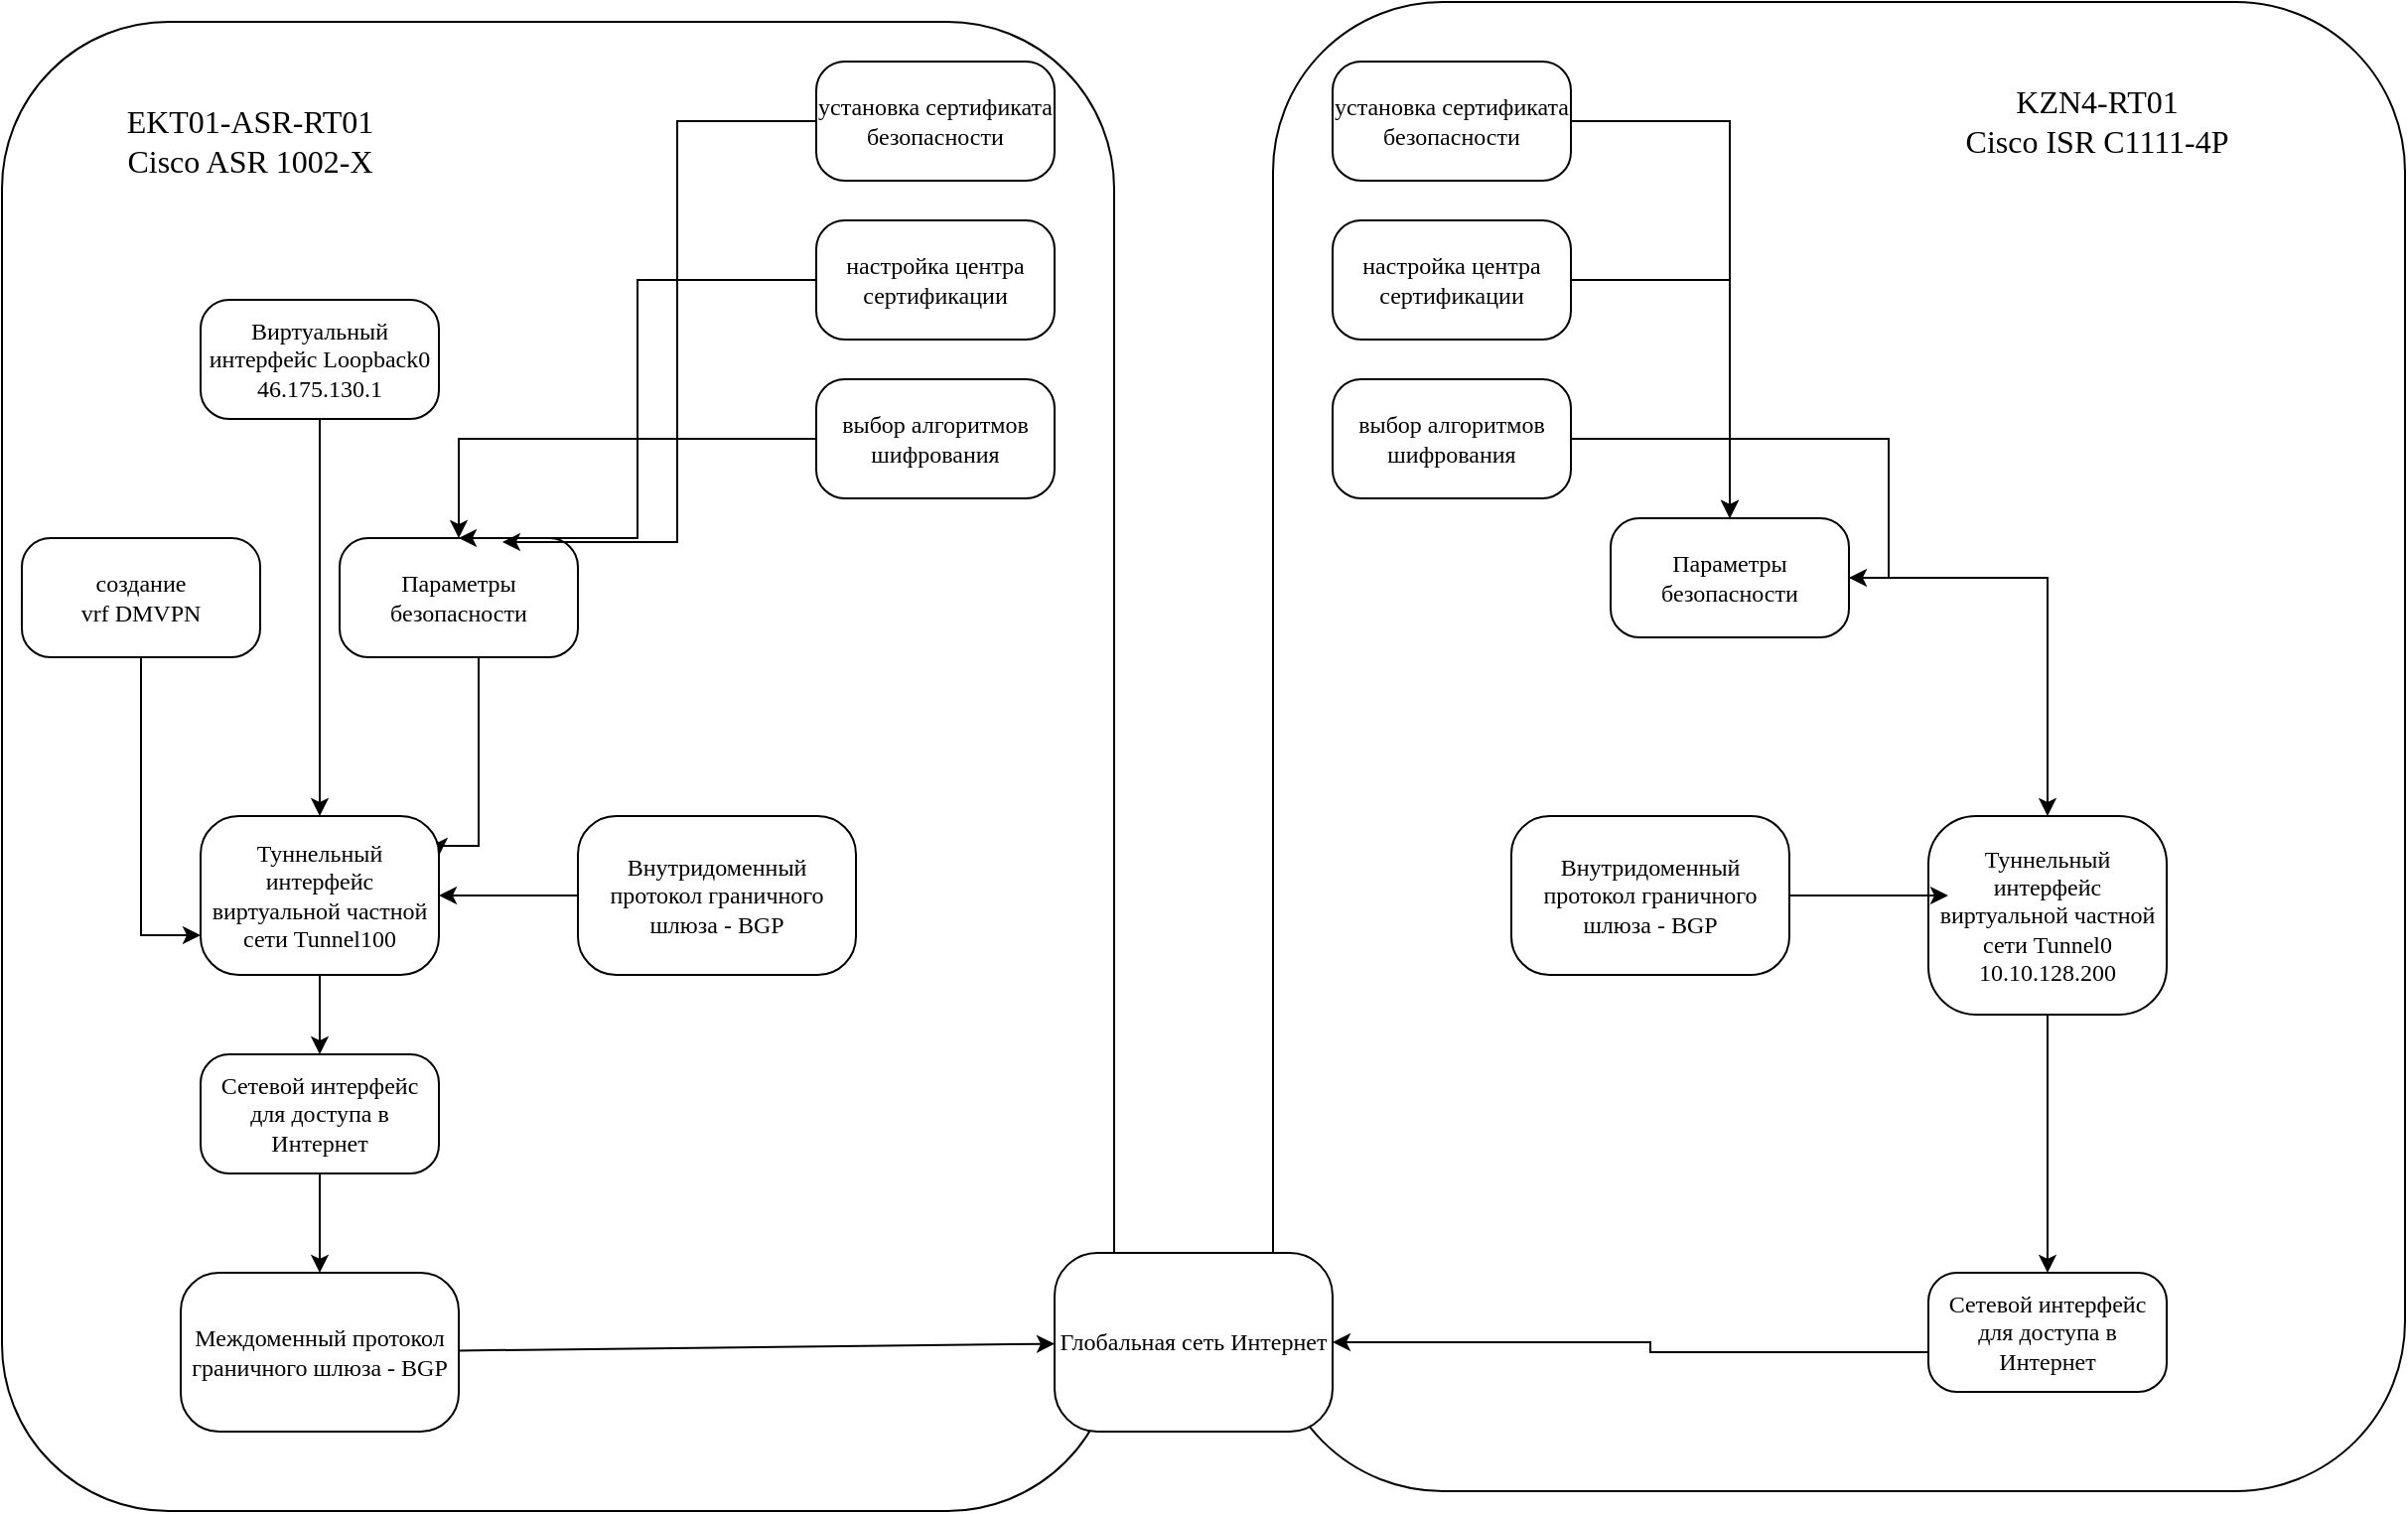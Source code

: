 <mxfile version="21.0.2" type="github">
  <diagram name="Page-1" id="58cdce13-f638-feb5-8d6f-7d28b1aa9fa0">
    <mxGraphModel dx="1434" dy="703" grid="1" gridSize="10" guides="1" tooltips="1" connect="1" arrows="1" fold="1" page="1" pageScale="1" pageWidth="1100" pageHeight="850" background="none" math="0" shadow="0">
      <root>
        <mxCell id="0" />
        <mxCell id="1" parent="0" />
        <mxCell id="CW89IUnAFHwVdPf6LcuZ-48" value="" style="rounded=1;whiteSpace=wrap;html=1;" vertex="1" parent="1">
          <mxGeometry x="660" width="570" height="750" as="geometry" />
        </mxCell>
        <mxCell id="CW89IUnAFHwVdPf6LcuZ-46" value="" style="rounded=1;whiteSpace=wrap;html=1;" vertex="1" parent="1">
          <mxGeometry x="20" y="10" width="560" height="750" as="geometry" />
        </mxCell>
        <mxCell id="CW89IUnAFHwVdPf6LcuZ-20" style="edgeStyle=orthogonalEdgeStyle;rounded=0;orthogonalLoop=1;jettySize=auto;html=1;entryX=0;entryY=0.75;entryDx=0;entryDy=0;" edge="1" parent="1" source="382b91b5511bd0f7-5" target="382b91b5511bd0f7-10">
          <mxGeometry relative="1" as="geometry" />
        </mxCell>
        <mxCell id="382b91b5511bd0f7-5" value="&lt;div&gt;создание&lt;br&gt;&lt;/div&gt;&lt;div&gt;vrf DMVPN&lt;/div&gt;" style="rounded=1;whiteSpace=wrap;html=1;arcSize=24;shadow=0;comic=0;labelBackgroundColor=none;fontFamily=Verdana;fontSize=12;align=center;" parent="1" vertex="1">
          <mxGeometry x="30" y="270" width="120" height="60" as="geometry" />
        </mxCell>
        <mxCell id="CW89IUnAFHwVdPf6LcuZ-19" style="edgeStyle=orthogonalEdgeStyle;rounded=0;orthogonalLoop=1;jettySize=auto;html=1;entryX=1;entryY=0.25;entryDx=0;entryDy=0;" edge="1" parent="1" source="382b91b5511bd0f7-6" target="382b91b5511bd0f7-10">
          <mxGeometry relative="1" as="geometry">
            <Array as="points">
              <mxPoint x="260" y="425" />
            </Array>
          </mxGeometry>
        </mxCell>
        <mxCell id="382b91b5511bd0f7-6" value="Параметры безопасности" style="rounded=1;whiteSpace=wrap;html=1;arcSize=24;shadow=0;comic=0;labelBackgroundColor=none;fontFamily=Verdana;fontSize=12;align=center;" parent="1" vertex="1">
          <mxGeometry x="190" y="270" width="120" height="60" as="geometry" />
        </mxCell>
        <mxCell id="382b91b5511bd0f7-9" value="настройка центра сертификации " style="rounded=1;whiteSpace=wrap;html=1;arcSize=24;shadow=0;comic=0;labelBackgroundColor=none;fontFamily=Verdana;fontSize=12;align=center;" parent="1" vertex="1">
          <mxGeometry x="430" y="110" width="120" height="60" as="geometry" />
        </mxCell>
        <mxCell id="CW89IUnAFHwVdPf6LcuZ-29" style="edgeStyle=orthogonalEdgeStyle;rounded=0;orthogonalLoop=1;jettySize=auto;html=1;" edge="1" parent="1" source="382b91b5511bd0f7-10" target="CW89IUnAFHwVdPf6LcuZ-26">
          <mxGeometry relative="1" as="geometry" />
        </mxCell>
        <mxCell id="382b91b5511bd0f7-10" value="Туннельный интерфейс виртуальной частной сети Tunnel100" style="rounded=1;whiteSpace=wrap;html=1;arcSize=24;shadow=0;comic=0;labelBackgroundColor=none;fontFamily=Verdana;fontSize=12;align=center;" parent="1" vertex="1">
          <mxGeometry x="120" y="410" width="120" height="80" as="geometry" />
        </mxCell>
        <mxCell id="CW89IUnAFHwVdPf6LcuZ-18" style="rounded=0;orthogonalLoop=1;jettySize=auto;html=1;" edge="1" parent="1" source="CW89IUnAFHwVdPf6LcuZ-1" target="382b91b5511bd0f7-10">
          <mxGeometry relative="1" as="geometry" />
        </mxCell>
        <mxCell id="CW89IUnAFHwVdPf6LcuZ-1" value="&lt;div&gt;Виртуальный интерфейс Loopback0&lt;/div&gt;&lt;div&gt;46.175.130.1 &lt;br&gt;&lt;/div&gt;" style="rounded=1;whiteSpace=wrap;html=1;arcSize=24;shadow=0;comic=0;labelBackgroundColor=none;fontFamily=Verdana;fontSize=12;align=center;" vertex="1" parent="1">
          <mxGeometry x="120" y="150" width="120" height="60" as="geometry" />
        </mxCell>
        <mxCell id="CW89IUnAFHwVdPf6LcuZ-3" value="установка сертификата безопасности" style="rounded=1;whiteSpace=wrap;html=1;arcSize=24;shadow=0;comic=0;labelBackgroundColor=none;fontFamily=Verdana;fontSize=12;align=center;" vertex="1" parent="1">
          <mxGeometry x="430" y="30" width="120" height="60" as="geometry" />
        </mxCell>
        <mxCell id="CW89IUnAFHwVdPf6LcuZ-4" value="&lt;div&gt;выбор алгоритмов&lt;/div&gt;&lt;div&gt;шифрования&lt;br&gt;&lt;/div&gt;" style="rounded=1;whiteSpace=wrap;html=1;arcSize=24;shadow=0;comic=0;labelBackgroundColor=none;fontFamily=Verdana;fontSize=12;align=center;" vertex="1" parent="1">
          <mxGeometry x="430" y="190" width="120" height="60" as="geometry" />
        </mxCell>
        <mxCell id="CW89IUnAFHwVdPf6LcuZ-10" value="" style="endArrow=classic;html=1;rounded=0;exitX=0;exitY=0.5;exitDx=0;exitDy=0;edgeStyle=orthogonalEdgeStyle;entryX=0.5;entryY=0;entryDx=0;entryDy=0;" edge="1" parent="1" source="382b91b5511bd0f7-9" target="382b91b5511bd0f7-6">
          <mxGeometry width="50" height="50" relative="1" as="geometry">
            <mxPoint x="440" y="230" as="sourcePoint" />
            <mxPoint x="250" y="260" as="targetPoint" />
            <Array as="points">
              <mxPoint x="340" y="140" />
              <mxPoint x="340" y="270" />
            </Array>
          </mxGeometry>
        </mxCell>
        <mxCell id="CW89IUnAFHwVdPf6LcuZ-11" value="" style="endArrow=classic;html=1;rounded=0;exitX=0;exitY=0.5;exitDx=0;exitDy=0;edgeStyle=orthogonalEdgeStyle;entryX=0.683;entryY=0.033;entryDx=0;entryDy=0;entryPerimeter=0;" edge="1" parent="1" source="CW89IUnAFHwVdPf6LcuZ-3" target="382b91b5511bd0f7-6">
          <mxGeometry width="50" height="50" relative="1" as="geometry">
            <mxPoint x="440" y="150" as="sourcePoint" />
            <mxPoint x="260" y="280" as="targetPoint" />
            <Array as="points">
              <mxPoint x="360" y="60" />
              <mxPoint x="360" y="272" />
            </Array>
          </mxGeometry>
        </mxCell>
        <mxCell id="CW89IUnAFHwVdPf6LcuZ-12" value="" style="endArrow=classic;html=1;rounded=0;exitX=0;exitY=0.5;exitDx=0;exitDy=0;edgeStyle=orthogonalEdgeStyle;" edge="1" parent="1" source="CW89IUnAFHwVdPf6LcuZ-4" target="382b91b5511bd0f7-6">
          <mxGeometry width="50" height="50" relative="1" as="geometry">
            <mxPoint x="520" y="340" as="sourcePoint" />
            <mxPoint x="570" y="290" as="targetPoint" />
          </mxGeometry>
        </mxCell>
        <mxCell id="CW89IUnAFHwVdPf6LcuZ-31" style="rounded=0;orthogonalLoop=1;jettySize=auto;html=1;" edge="1" parent="1" source="CW89IUnAFHwVdPf6LcuZ-23" target="CW89IUnAFHwVdPf6LcuZ-21">
          <mxGeometry relative="1" as="geometry" />
        </mxCell>
        <mxCell id="CW89IUnAFHwVdPf6LcuZ-23" value="Междоменный протокол граничного шлюза - BGP" style="rounded=1;whiteSpace=wrap;html=1;arcSize=24;shadow=0;comic=0;labelBackgroundColor=none;fontFamily=Verdana;fontSize=12;align=center;" vertex="1" parent="1">
          <mxGeometry x="110" y="640" width="140" height="80" as="geometry" />
        </mxCell>
        <mxCell id="CW89IUnAFHwVdPf6LcuZ-28" style="rounded=0;orthogonalLoop=1;jettySize=auto;html=1;exitX=0;exitY=0.5;exitDx=0;exitDy=0;" edge="1" parent="1" source="CW89IUnAFHwVdPf6LcuZ-25" target="382b91b5511bd0f7-10">
          <mxGeometry relative="1" as="geometry" />
        </mxCell>
        <mxCell id="CW89IUnAFHwVdPf6LcuZ-25" value="Внутридоменный протокол граничного шлюза - BGP" style="rounded=1;whiteSpace=wrap;html=1;arcSize=24;shadow=0;comic=0;labelBackgroundColor=none;fontFamily=Verdana;fontSize=12;align=center;" vertex="1" parent="1">
          <mxGeometry x="310" y="410" width="140" height="80" as="geometry" />
        </mxCell>
        <mxCell id="CW89IUnAFHwVdPf6LcuZ-30" style="edgeStyle=orthogonalEdgeStyle;rounded=0;orthogonalLoop=1;jettySize=auto;html=1;" edge="1" parent="1" source="CW89IUnAFHwVdPf6LcuZ-26" target="CW89IUnAFHwVdPf6LcuZ-23">
          <mxGeometry relative="1" as="geometry" />
        </mxCell>
        <mxCell id="CW89IUnAFHwVdPf6LcuZ-26" value="Сетевой интерфейс для доступа в Интернет" style="rounded=1;whiteSpace=wrap;html=1;arcSize=24;shadow=0;comic=0;labelBackgroundColor=none;fontFamily=Verdana;fontSize=12;align=center;" vertex="1" parent="1">
          <mxGeometry x="120" y="530" width="120" height="60" as="geometry" />
        </mxCell>
        <mxCell id="CW89IUnAFHwVdPf6LcuZ-52" style="edgeStyle=orthogonalEdgeStyle;rounded=0;orthogonalLoop=1;jettySize=auto;html=1;" edge="1" parent="1" source="CW89IUnAFHwVdPf6LcuZ-32" target="CW89IUnAFHwVdPf6LcuZ-50">
          <mxGeometry relative="1" as="geometry" />
        </mxCell>
        <mxCell id="CW89IUnAFHwVdPf6LcuZ-32" value="настройка центра сертификации " style="rounded=1;whiteSpace=wrap;html=1;arcSize=24;shadow=0;comic=0;labelBackgroundColor=none;fontFamily=Verdana;fontSize=12;align=center;" vertex="1" parent="1">
          <mxGeometry x="690" y="110" width="120" height="60" as="geometry" />
        </mxCell>
        <mxCell id="CW89IUnAFHwVdPf6LcuZ-51" style="edgeStyle=orthogonalEdgeStyle;rounded=0;orthogonalLoop=1;jettySize=auto;html=1;" edge="1" parent="1" source="CW89IUnAFHwVdPf6LcuZ-33" target="CW89IUnAFHwVdPf6LcuZ-50">
          <mxGeometry relative="1" as="geometry" />
        </mxCell>
        <mxCell id="CW89IUnAFHwVdPf6LcuZ-33" value="установка сертификата безопасности" style="rounded=1;whiteSpace=wrap;html=1;arcSize=24;shadow=0;comic=0;labelBackgroundColor=none;fontFamily=Verdana;fontSize=12;align=center;" vertex="1" parent="1">
          <mxGeometry x="690" y="30" width="120" height="60" as="geometry" />
        </mxCell>
        <mxCell id="CW89IUnAFHwVdPf6LcuZ-53" style="edgeStyle=orthogonalEdgeStyle;rounded=0;orthogonalLoop=1;jettySize=auto;html=1;entryX=1;entryY=0.5;entryDx=0;entryDy=0;" edge="1" parent="1" source="CW89IUnAFHwVdPf6LcuZ-34" target="CW89IUnAFHwVdPf6LcuZ-50">
          <mxGeometry relative="1" as="geometry" />
        </mxCell>
        <mxCell id="CW89IUnAFHwVdPf6LcuZ-34" value="&lt;div&gt;выбор алгоритмов&lt;/div&gt;&lt;div&gt;шифрования&lt;br&gt;&lt;/div&gt;" style="rounded=1;whiteSpace=wrap;html=1;arcSize=24;shadow=0;comic=0;labelBackgroundColor=none;fontFamily=Verdana;fontSize=12;align=center;" vertex="1" parent="1">
          <mxGeometry x="690" y="190" width="120" height="60" as="geometry" />
        </mxCell>
        <mxCell id="CW89IUnAFHwVdPf6LcuZ-43" style="edgeStyle=orthogonalEdgeStyle;rounded=0;orthogonalLoop=1;jettySize=auto;html=1;exitX=0.5;exitY=1;exitDx=0;exitDy=0;" edge="1" parent="1" source="CW89IUnAFHwVdPf6LcuZ-38" target="CW89IUnAFHwVdPf6LcuZ-42">
          <mxGeometry relative="1" as="geometry" />
        </mxCell>
        <mxCell id="CW89IUnAFHwVdPf6LcuZ-38" value="&lt;div&gt;Туннельный интерфейс виртуальной частной сети Tunnel0&lt;/div&gt;&lt;div&gt;10.10.128.200 &lt;br&gt;&lt;/div&gt;" style="rounded=1;whiteSpace=wrap;html=1;arcSize=24;shadow=0;comic=0;labelBackgroundColor=none;fontFamily=Verdana;fontSize=12;align=center;" vertex="1" parent="1">
          <mxGeometry x="990" y="410" width="120" height="100" as="geometry" />
        </mxCell>
        <mxCell id="CW89IUnAFHwVdPf6LcuZ-55" style="edgeStyle=orthogonalEdgeStyle;rounded=0;orthogonalLoop=1;jettySize=auto;html=1;entryX=0.083;entryY=0.4;entryDx=0;entryDy=0;entryPerimeter=0;" edge="1" parent="1" source="CW89IUnAFHwVdPf6LcuZ-39" target="CW89IUnAFHwVdPf6LcuZ-38">
          <mxGeometry relative="1" as="geometry" />
        </mxCell>
        <mxCell id="CW89IUnAFHwVdPf6LcuZ-39" value="Внутридоменный протокол граничного шлюза - BGP" style="rounded=1;whiteSpace=wrap;html=1;arcSize=24;shadow=0;comic=0;labelBackgroundColor=none;fontFamily=Verdana;fontSize=12;align=center;" vertex="1" parent="1">
          <mxGeometry x="780" y="410" width="140" height="80" as="geometry" />
        </mxCell>
        <mxCell id="CW89IUnAFHwVdPf6LcuZ-44" style="edgeStyle=orthogonalEdgeStyle;rounded=0;orthogonalLoop=1;jettySize=auto;html=1;entryX=1;entryY=0.5;entryDx=0;entryDy=0;" edge="1" parent="1" source="CW89IUnAFHwVdPf6LcuZ-42" target="CW89IUnAFHwVdPf6LcuZ-21">
          <mxGeometry relative="1" as="geometry">
            <Array as="points">
              <mxPoint x="850" y="680" />
            </Array>
          </mxGeometry>
        </mxCell>
        <mxCell id="CW89IUnAFHwVdPf6LcuZ-42" value="Сетевой интерфейс для доступа в Интернет" style="rounded=1;whiteSpace=wrap;html=1;arcSize=24;shadow=0;comic=0;labelBackgroundColor=none;fontFamily=Verdana;fontSize=12;align=center;" vertex="1" parent="1">
          <mxGeometry x="990" y="640" width="120" height="60" as="geometry" />
        </mxCell>
        <mxCell id="CW89IUnAFHwVdPf6LcuZ-47" value="&lt;div style=&quot;font-size: 16px;&quot;&gt;&lt;font style=&quot;font-size: 16px;&quot; face=&quot;Times New Roman&quot;&gt;EKT01-ASR-RT01&lt;/font&gt;&lt;/div&gt;&lt;div style=&quot;font-size: 16px;&quot;&gt;&lt;font style=&quot;font-size: 16px;&quot; face=&quot;Times New Roman&quot;&gt;Cisco ASR 1002-X&lt;br&gt;&lt;/font&gt;&lt;/div&gt;" style="text;html=1;strokeColor=none;fillColor=none;align=center;verticalAlign=middle;whiteSpace=wrap;rounded=0;" vertex="1" parent="1">
          <mxGeometry x="40" y="40" width="210" height="60" as="geometry" />
        </mxCell>
        <mxCell id="CW89IUnAFHwVdPf6LcuZ-49" value="&lt;div style=&quot;font-size: 16px;&quot;&gt;&lt;font style=&quot;font-size: 16px;&quot; face=&quot;Times New Roman&quot;&gt;KZN4-RT01&lt;/font&gt;&lt;/div&gt;&lt;div style=&quot;font-size: 16px;&quot;&gt;&lt;font style=&quot;font-size: 16px;&quot; face=&quot;Times New Roman&quot;&gt;Cisco ISR C1111-4P&lt;br&gt;&lt;/font&gt;&lt;/div&gt;" style="text;html=1;strokeColor=none;fillColor=none;align=center;verticalAlign=middle;whiteSpace=wrap;rounded=0;" vertex="1" parent="1">
          <mxGeometry x="970" y="30" width="210" height="60" as="geometry" />
        </mxCell>
        <mxCell id="CW89IUnAFHwVdPf6LcuZ-54" style="edgeStyle=orthogonalEdgeStyle;rounded=0;orthogonalLoop=1;jettySize=auto;html=1;" edge="1" parent="1" source="CW89IUnAFHwVdPf6LcuZ-50" target="CW89IUnAFHwVdPf6LcuZ-38">
          <mxGeometry relative="1" as="geometry" />
        </mxCell>
        <mxCell id="CW89IUnAFHwVdPf6LcuZ-50" value="Параметры безопасности" style="rounded=1;whiteSpace=wrap;html=1;arcSize=24;shadow=0;comic=0;labelBackgroundColor=none;fontFamily=Verdana;fontSize=12;align=center;" vertex="1" parent="1">
          <mxGeometry x="830" y="260" width="120" height="60" as="geometry" />
        </mxCell>
        <mxCell id="CW89IUnAFHwVdPf6LcuZ-21" value="Глобальная сеть Интернет" style="rounded=1;whiteSpace=wrap;html=1;arcSize=24;shadow=0;comic=0;labelBackgroundColor=none;fontFamily=Verdana;fontSize=12;align=center;" vertex="1" parent="1">
          <mxGeometry x="550" y="630" width="140" height="90" as="geometry" />
        </mxCell>
      </root>
    </mxGraphModel>
  </diagram>
</mxfile>
